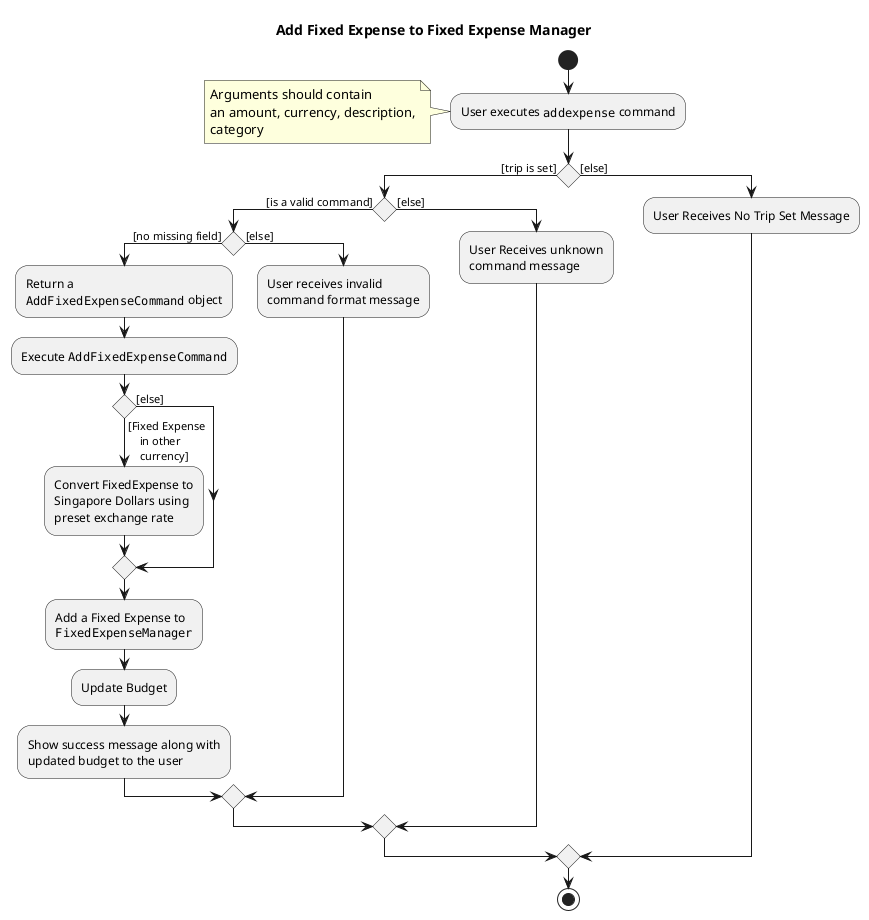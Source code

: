 @startuml
title Add Fixed Expense to Fixed Expense Manager

start

:User executes ""addexpense"" command;
note left
  Arguments should contain
  an amount, currency, description,
  category
end note

if () then ([trip is set])

if () then ([is a valid command])

    if () then ([no missing field])

            :Return a
            ""AddFixedExpenseCommand"" object;

            :Execute ""AddFixedExpenseCommand"";

    if() then ([Fixed Expense
    in other
    currency]
    )

            :Convert FixedExpense to
            Singapore Dollars using
            preset exchange rate;


    else ([else])

    endif


            :Add a Fixed Expense to
            ""FixedExpenseManager"";

            :Update Budget;

            :Show success message along with
            updated budget to the user;

    else ([else])

         :User receives invalid
         command format message;
    endif

else ([else])
    :User Receives unknown
    command message;

endif

else ([else])
    :User Receives No Trip Set Message;

endif


stop

@enduml
